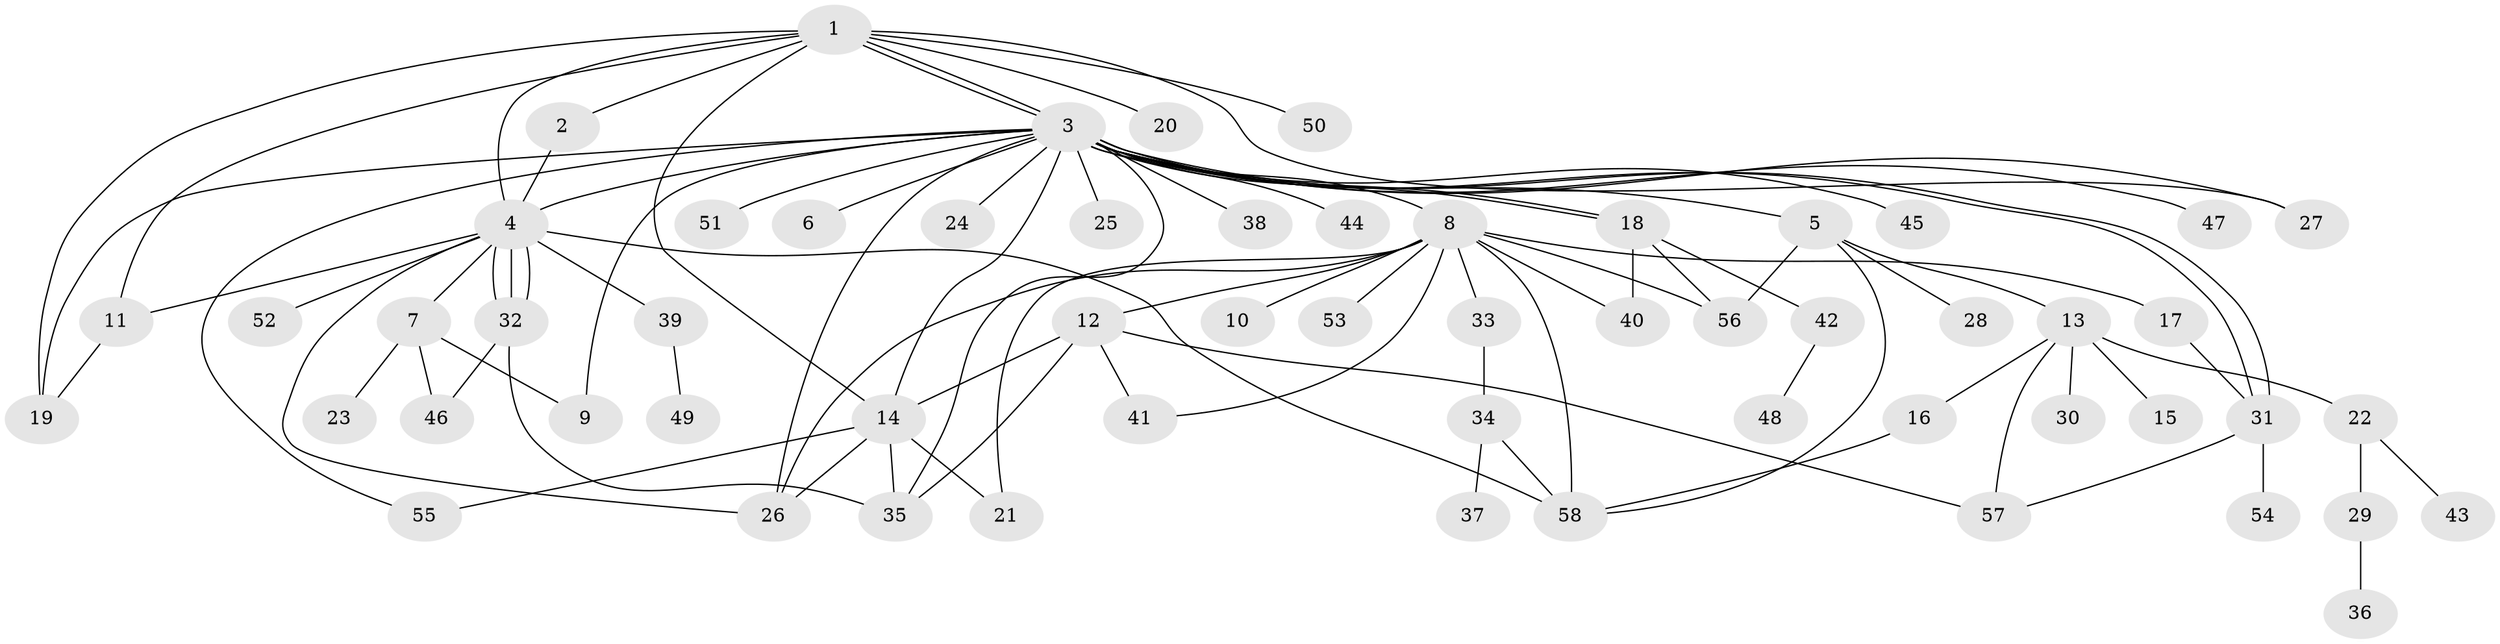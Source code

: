 // Generated by graph-tools (version 1.1) at 2025/25/03/09/25 03:25:56]
// undirected, 58 vertices, 91 edges
graph export_dot {
graph [start="1"]
  node [color=gray90,style=filled];
  1;
  2;
  3;
  4;
  5;
  6;
  7;
  8;
  9;
  10;
  11;
  12;
  13;
  14;
  15;
  16;
  17;
  18;
  19;
  20;
  21;
  22;
  23;
  24;
  25;
  26;
  27;
  28;
  29;
  30;
  31;
  32;
  33;
  34;
  35;
  36;
  37;
  38;
  39;
  40;
  41;
  42;
  43;
  44;
  45;
  46;
  47;
  48;
  49;
  50;
  51;
  52;
  53;
  54;
  55;
  56;
  57;
  58;
  1 -- 2;
  1 -- 3;
  1 -- 3;
  1 -- 4;
  1 -- 11;
  1 -- 14;
  1 -- 19;
  1 -- 20;
  1 -- 27;
  1 -- 50;
  2 -- 4;
  3 -- 4;
  3 -- 5;
  3 -- 6;
  3 -- 8;
  3 -- 9;
  3 -- 14;
  3 -- 18;
  3 -- 18;
  3 -- 19;
  3 -- 24;
  3 -- 25;
  3 -- 26;
  3 -- 27;
  3 -- 31;
  3 -- 31;
  3 -- 35;
  3 -- 38;
  3 -- 44;
  3 -- 45;
  3 -- 47;
  3 -- 51;
  3 -- 55;
  4 -- 7;
  4 -- 11;
  4 -- 26;
  4 -- 32;
  4 -- 32;
  4 -- 32;
  4 -- 39;
  4 -- 52;
  4 -- 58;
  5 -- 13;
  5 -- 28;
  5 -- 56;
  5 -- 58;
  7 -- 9;
  7 -- 23;
  7 -- 46;
  8 -- 10;
  8 -- 12;
  8 -- 17;
  8 -- 21;
  8 -- 26;
  8 -- 33;
  8 -- 40;
  8 -- 41;
  8 -- 53;
  8 -- 56;
  8 -- 58;
  11 -- 19;
  12 -- 14;
  12 -- 35;
  12 -- 41;
  12 -- 57;
  13 -- 15;
  13 -- 16;
  13 -- 22;
  13 -- 30;
  13 -- 57;
  14 -- 21;
  14 -- 26;
  14 -- 35;
  14 -- 55;
  16 -- 58;
  17 -- 31;
  18 -- 40;
  18 -- 42;
  18 -- 56;
  22 -- 29;
  22 -- 43;
  29 -- 36;
  31 -- 54;
  31 -- 57;
  32 -- 35;
  32 -- 46;
  33 -- 34;
  34 -- 37;
  34 -- 58;
  39 -- 49;
  42 -- 48;
}
